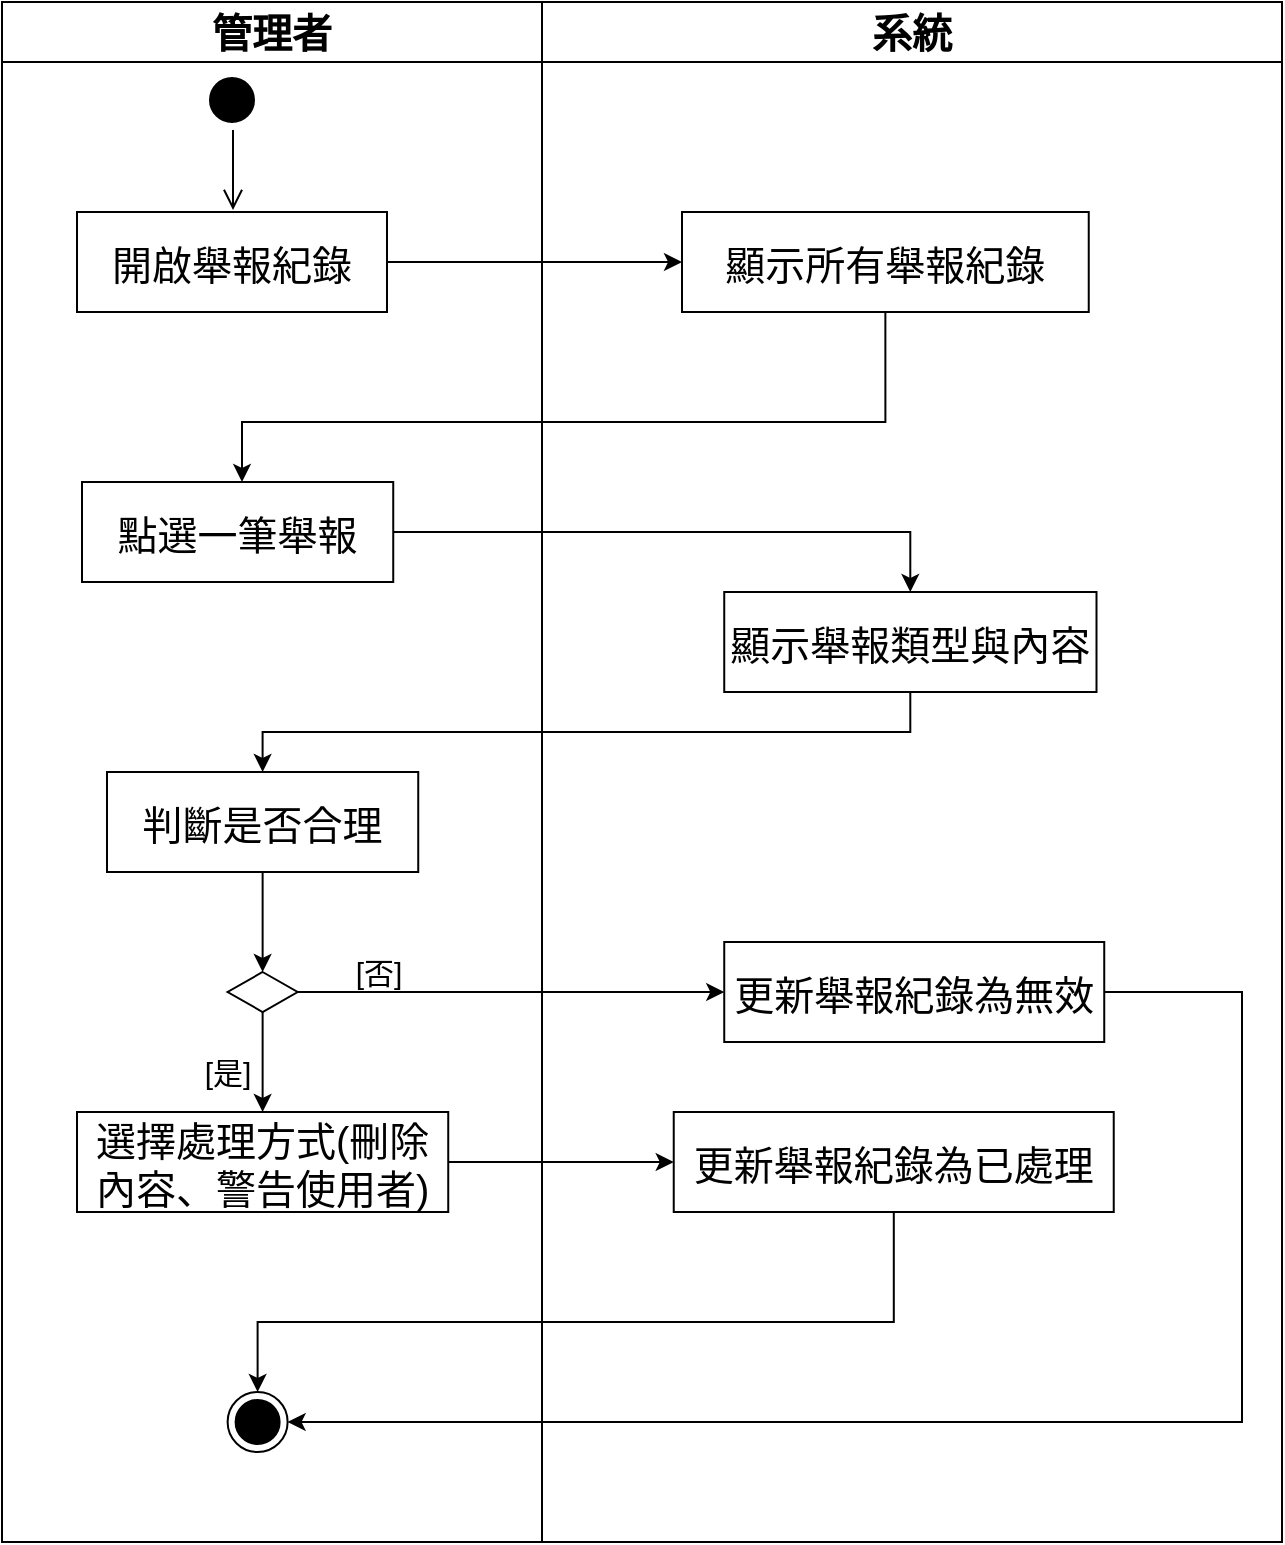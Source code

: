 <mxfile version="26.2.15">
  <diagram name="處理舉報活動圖" id="nZUwKnqzib7T0NQeSUnV">
    <mxGraphModel dx="3370" dy="903" grid="1" gridSize="10" guides="1" tooltips="1" connect="1" arrows="1" fold="1" page="1" pageScale="1" pageWidth="827" pageHeight="1169" math="0" shadow="0">
      <root>
        <mxCell id="0" />
        <mxCell id="1" parent="0" />
        <mxCell id="-EUB2d9aFVAIrPmYeYgX-1" value="" style="ellipse;shape=startState;fillColor=#000000;strokeColor=#000000;" vertex="1" parent="1">
          <mxGeometry x="-1700" y="464" width="30" height="30" as="geometry" />
        </mxCell>
        <mxCell id="-EUB2d9aFVAIrPmYeYgX-2" value="" style="edgeStyle=elbowEdgeStyle;elbow=horizontal;verticalAlign=bottom;endArrow=open;endSize=8;strokeColor=#000000;endFill=1;rounded=0;fillColor=#000000;" edge="1" parent="1" source="-EUB2d9aFVAIrPmYeYgX-1">
          <mxGeometry x="100" y="40" as="geometry">
            <mxPoint x="-1684.357" y="534" as="targetPoint" />
          </mxGeometry>
        </mxCell>
        <mxCell id="-EUB2d9aFVAIrPmYeYgX-3" value="" style="endArrow=open;strokeColor=#000000;endFill=1;rounded=0" edge="1" parent="1" target="-EUB2d9aFVAIrPmYeYgX-6">
          <mxGeometry relative="1" as="geometry">
            <mxPoint x="-1685" y="576" as="sourcePoint" />
            <mxPoint x="-1685.25" y="636" as="targetPoint" />
          </mxGeometry>
        </mxCell>
        <mxCell id="-EUB2d9aFVAIrPmYeYgX-4" value="管理者" style="swimlane;whiteSpace=wrap;startSize=30;fontSize=20;" vertex="1" parent="1">
          <mxGeometry x="-1800" y="430" width="270" height="770" as="geometry" />
        </mxCell>
        <mxCell id="-EUB2d9aFVAIrPmYeYgX-5" value="" style="ellipse;html=1;shape=endState;fillColor=#000000;strokeColor=#000000;" vertex="1" parent="-EUB2d9aFVAIrPmYeYgX-4">
          <mxGeometry x="112.81" y="695" width="30" height="30" as="geometry" />
        </mxCell>
        <mxCell id="-EUB2d9aFVAIrPmYeYgX-6" value="開啟舉報紀錄" style="fontSize=20;" vertex="1" parent="-EUB2d9aFVAIrPmYeYgX-4">
          <mxGeometry x="37.5" y="105" width="155" height="50" as="geometry" />
        </mxCell>
        <mxCell id="-EUB2d9aFVAIrPmYeYgX-37" value="選擇處理方式(刪除&#xa;內容、警告使用者)" style="fontSize=20;" vertex="1" parent="-EUB2d9aFVAIrPmYeYgX-4">
          <mxGeometry x="37.5" y="555" width="185.62" height="50" as="geometry" />
        </mxCell>
        <mxCell id="-EUB2d9aFVAIrPmYeYgX-47" style="edgeStyle=orthogonalEdgeStyle;rounded=0;orthogonalLoop=1;jettySize=auto;html=1;entryX=0.5;entryY=0;entryDx=0;entryDy=0;" edge="1" parent="-EUB2d9aFVAIrPmYeYgX-4" source="-EUB2d9aFVAIrPmYeYgX-41" target="-EUB2d9aFVAIrPmYeYgX-5">
          <mxGeometry relative="1" as="geometry">
            <Array as="points">
              <mxPoint x="446" y="660" />
              <mxPoint x="128" y="660" />
            </Array>
          </mxGeometry>
        </mxCell>
        <mxCell id="-EUB2d9aFVAIrPmYeYgX-41" value="更新舉報紀錄為已處理" style="fontSize=20;" vertex="1" parent="-EUB2d9aFVAIrPmYeYgX-4">
          <mxGeometry x="335.87" y="555" width="220" height="50" as="geometry" />
        </mxCell>
        <mxCell id="-EUB2d9aFVAIrPmYeYgX-42" style="edgeStyle=orthogonalEdgeStyle;rounded=0;orthogonalLoop=1;jettySize=auto;html=1;entryX=0;entryY=0.5;entryDx=0;entryDy=0;" edge="1" parent="-EUB2d9aFVAIrPmYeYgX-4" source="-EUB2d9aFVAIrPmYeYgX-37" target="-EUB2d9aFVAIrPmYeYgX-41">
          <mxGeometry relative="1" as="geometry" />
        </mxCell>
        <mxCell id="-EUB2d9aFVAIrPmYeYgX-33" value="&lt;font style=&quot;font-size: 15px;&quot;&gt;[否]&lt;/font&gt;" style="whiteSpace=wrap;html=1;strokeColor=none;fillColor=none;" vertex="1" parent="-EUB2d9aFVAIrPmYeYgX-4">
          <mxGeometry x="160.0" y="475" width="57.25" height="20" as="geometry" />
        </mxCell>
        <mxCell id="-EUB2d9aFVAIrPmYeYgX-32" value="&lt;font style=&quot;font-size: 15px;&quot;&gt;[是]&lt;/font&gt;" style="whiteSpace=wrap;html=1;strokeColor=none;fillColor=none;" vertex="1" parent="-EUB2d9aFVAIrPmYeYgX-4">
          <mxGeometry x="92.5" y="525" width="40" height="20" as="geometry" />
        </mxCell>
        <mxCell id="-EUB2d9aFVAIrPmYeYgX-40" style="edgeStyle=orthogonalEdgeStyle;rounded=0;orthogonalLoop=1;jettySize=auto;html=1;" edge="1" parent="-EUB2d9aFVAIrPmYeYgX-4" source="-EUB2d9aFVAIrPmYeYgX-30" target="-EUB2d9aFVAIrPmYeYgX-37">
          <mxGeometry relative="1" as="geometry" />
        </mxCell>
        <mxCell id="-EUB2d9aFVAIrPmYeYgX-30" value="&#xa;" style="rhombus;fillColor=#FFFFFF;strokeColor=#000000;" vertex="1" parent="-EUB2d9aFVAIrPmYeYgX-4">
          <mxGeometry x="112.81" y="485" width="35" height="20" as="geometry" />
        </mxCell>
        <mxCell id="-EUB2d9aFVAIrPmYeYgX-20" value="判斷是否合理" style="fontSize=20;" vertex="1" parent="-EUB2d9aFVAIrPmYeYgX-4">
          <mxGeometry x="52.5" y="385" width="155.62" height="50" as="geometry" />
        </mxCell>
        <mxCell id="-EUB2d9aFVAIrPmYeYgX-36" style="edgeStyle=orthogonalEdgeStyle;rounded=0;orthogonalLoop=1;jettySize=auto;html=1;entryX=0.5;entryY=0;entryDx=0;entryDy=0;" edge="1" parent="-EUB2d9aFVAIrPmYeYgX-4" source="-EUB2d9aFVAIrPmYeYgX-20" target="-EUB2d9aFVAIrPmYeYgX-30">
          <mxGeometry relative="1" as="geometry" />
        </mxCell>
        <mxCell id="-EUB2d9aFVAIrPmYeYgX-24" style="edgeStyle=orthogonalEdgeStyle;rounded=0;orthogonalLoop=1;jettySize=auto;html=1;entryX=0.5;entryY=0;entryDx=0;entryDy=0;" edge="1" parent="-EUB2d9aFVAIrPmYeYgX-4" source="-EUB2d9aFVAIrPmYeYgX-19" target="-EUB2d9aFVAIrPmYeYgX-20">
          <mxGeometry relative="1" as="geometry">
            <Array as="points">
              <mxPoint x="454.5" y="365" />
              <mxPoint x="130.5" y="365" />
            </Array>
          </mxGeometry>
        </mxCell>
        <mxCell id="-EUB2d9aFVAIrPmYeYgX-8" value="點選一筆舉報" style="fontSize=20;" vertex="1" parent="-EUB2d9aFVAIrPmYeYgX-4">
          <mxGeometry x="40" y="240" width="155.62" height="50" as="geometry" />
        </mxCell>
        <mxCell id="-EUB2d9aFVAIrPmYeYgX-22" style="edgeStyle=orthogonalEdgeStyle;rounded=0;orthogonalLoop=1;jettySize=auto;html=1;" edge="1" parent="-EUB2d9aFVAIrPmYeYgX-4" source="-EUB2d9aFVAIrPmYeYgX-8" target="-EUB2d9aFVAIrPmYeYgX-19">
          <mxGeometry relative="1" as="geometry" />
        </mxCell>
        <mxCell id="-EUB2d9aFVAIrPmYeYgX-19" value="顯示舉報類型與內容" style="fontSize=20;" vertex="1" parent="-EUB2d9aFVAIrPmYeYgX-4">
          <mxGeometry x="361.12" y="295" width="186.13" height="50" as="geometry" />
        </mxCell>
        <mxCell id="-EUB2d9aFVAIrPmYeYgX-10" value="系統" style="swimlane;whiteSpace=wrap;startSize=30;fontSize=20;" vertex="1" parent="1">
          <mxGeometry x="-1530" y="430" width="370" height="770" as="geometry" />
        </mxCell>
        <mxCell id="-EUB2d9aFVAIrPmYeYgX-11" value="顯示所有舉報紀錄" style="fontSize=20;" vertex="1" parent="-EUB2d9aFVAIrPmYeYgX-10">
          <mxGeometry x="70" y="105" width="203.37" height="50" as="geometry" />
        </mxCell>
        <mxCell id="-EUB2d9aFVAIrPmYeYgX-38" value="更新舉報紀錄為無效" style="fontSize=20;" vertex="1" parent="-EUB2d9aFVAIrPmYeYgX-10">
          <mxGeometry x="91.12" y="470" width="190" height="50" as="geometry" />
        </mxCell>
        <mxCell id="-EUB2d9aFVAIrPmYeYgX-15" style="edgeStyle=orthogonalEdgeStyle;rounded=0;orthogonalLoop=1;jettySize=auto;html=1;entryX=0;entryY=0.5;entryDx=0;entryDy=0;" edge="1" parent="1" source="-EUB2d9aFVAIrPmYeYgX-6" target="-EUB2d9aFVAIrPmYeYgX-11">
          <mxGeometry relative="1" as="geometry" />
        </mxCell>
        <mxCell id="-EUB2d9aFVAIrPmYeYgX-21" style="edgeStyle=orthogonalEdgeStyle;rounded=0;orthogonalLoop=1;jettySize=auto;html=1;exitX=0.5;exitY=1;exitDx=0;exitDy=0;" edge="1" parent="1" source="-EUB2d9aFVAIrPmYeYgX-11" target="-EUB2d9aFVAIrPmYeYgX-8">
          <mxGeometry relative="1" as="geometry">
            <mxPoint x="-1345.864" y="680" as="sourcePoint" />
            <Array as="points">
              <mxPoint x="-1358" y="640" />
              <mxPoint x="-1680" y="640" />
            </Array>
          </mxGeometry>
        </mxCell>
        <mxCell id="-EUB2d9aFVAIrPmYeYgX-39" style="edgeStyle=orthogonalEdgeStyle;rounded=0;orthogonalLoop=1;jettySize=auto;html=1;" edge="1" parent="1" source="-EUB2d9aFVAIrPmYeYgX-30" target="-EUB2d9aFVAIrPmYeYgX-38">
          <mxGeometry relative="1" as="geometry" />
        </mxCell>
        <mxCell id="-EUB2d9aFVAIrPmYeYgX-46" style="edgeStyle=orthogonalEdgeStyle;rounded=0;orthogonalLoop=1;jettySize=auto;html=1;entryX=1;entryY=0.5;entryDx=0;entryDy=0;" edge="1" parent="1" source="-EUB2d9aFVAIrPmYeYgX-38" target="-EUB2d9aFVAIrPmYeYgX-5">
          <mxGeometry relative="1" as="geometry">
            <Array as="points">
              <mxPoint x="-1180" y="925" />
              <mxPoint x="-1180" y="1140" />
            </Array>
          </mxGeometry>
        </mxCell>
      </root>
    </mxGraphModel>
  </diagram>
</mxfile>
